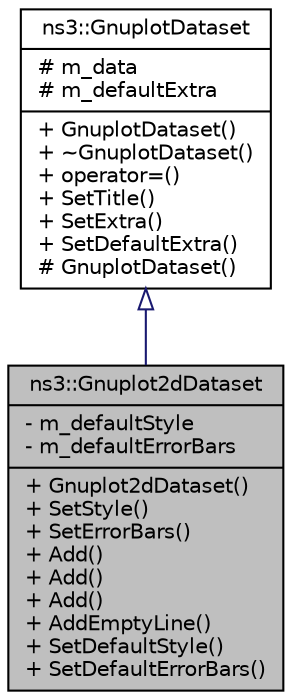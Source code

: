 digraph "ns3::Gnuplot2dDataset"
{
  edge [fontname="Helvetica",fontsize="10",labelfontname="Helvetica",labelfontsize="10"];
  node [fontname="Helvetica",fontsize="10",shape=record];
  Node1 [label="{ns3::Gnuplot2dDataset\n|- m_defaultStyle\l- m_defaultErrorBars\l|+ Gnuplot2dDataset()\l+ SetStyle()\l+ SetErrorBars()\l+ Add()\l+ Add()\l+ Add()\l+ AddEmptyLine()\l+ SetDefaultStyle()\l+ SetDefaultErrorBars()\l}",height=0.2,width=0.4,color="black", fillcolor="grey75", style="filled", fontcolor="black"];
  Node2 -> Node1 [dir="back",color="midnightblue",fontsize="10",style="solid",arrowtail="onormal"];
  Node2 [label="{ns3::GnuplotDataset\n|# m_data\l# m_defaultExtra\l|+ GnuplotDataset()\l+ ~GnuplotDataset()\l+ operator=()\l+ SetTitle()\l+ SetExtra()\l+ SetDefaultExtra()\l# GnuplotDataset()\l}",height=0.2,width=0.4,color="black", fillcolor="white", style="filled",URL="$df/df6/classns3_1_1GnuplotDataset.html",tooltip="Abstract class to store a plot line to be used by ns3::Gnuplot. "];
}
